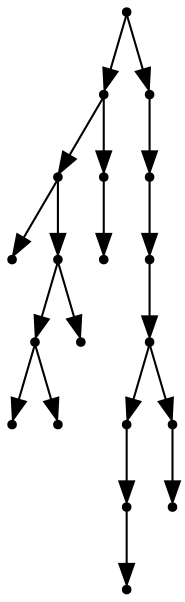 digraph {
  19 [shape=point];
  9 [shape=point];
  6 [shape=point];
  0 [shape=point];
  5 [shape=point];
  3 [shape=point];
  1 [shape=point];
  2 [shape=point];
  4 [shape=point];
  8 [shape=point];
  7 [shape=point];
  18 [shape=point];
  17 [shape=point];
  16 [shape=point];
  15 [shape=point];
  12 [shape=point];
  11 [shape=point];
  10 [shape=point];
  14 [shape=point];
  13 [shape=point];
19 -> 9;
9 -> 6;
6 -> 0;
6 -> 5;
5 -> 3;
3 -> 1;
3 -> 2;
5 -> 4;
9 -> 8;
8 -> 7;
19 -> 18;
18 -> 17;
17 -> 16;
16 -> 15;
15 -> 12;
12 -> 11;
11 -> 10;
15 -> 14;
14 -> 13;
}
